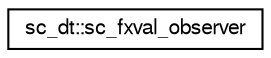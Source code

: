 digraph "Graphical Class Hierarchy"
{
  edge [fontname="FreeSans",fontsize="10",labelfontname="FreeSans",labelfontsize="10"];
  node [fontname="FreeSans",fontsize="10",shape=record];
  rankdir="LR";
  Node0 [label="sc_dt::sc_fxval_observer",height=0.2,width=0.4,color="black", fillcolor="white", style="filled",URL="$a01588.html"];
}
